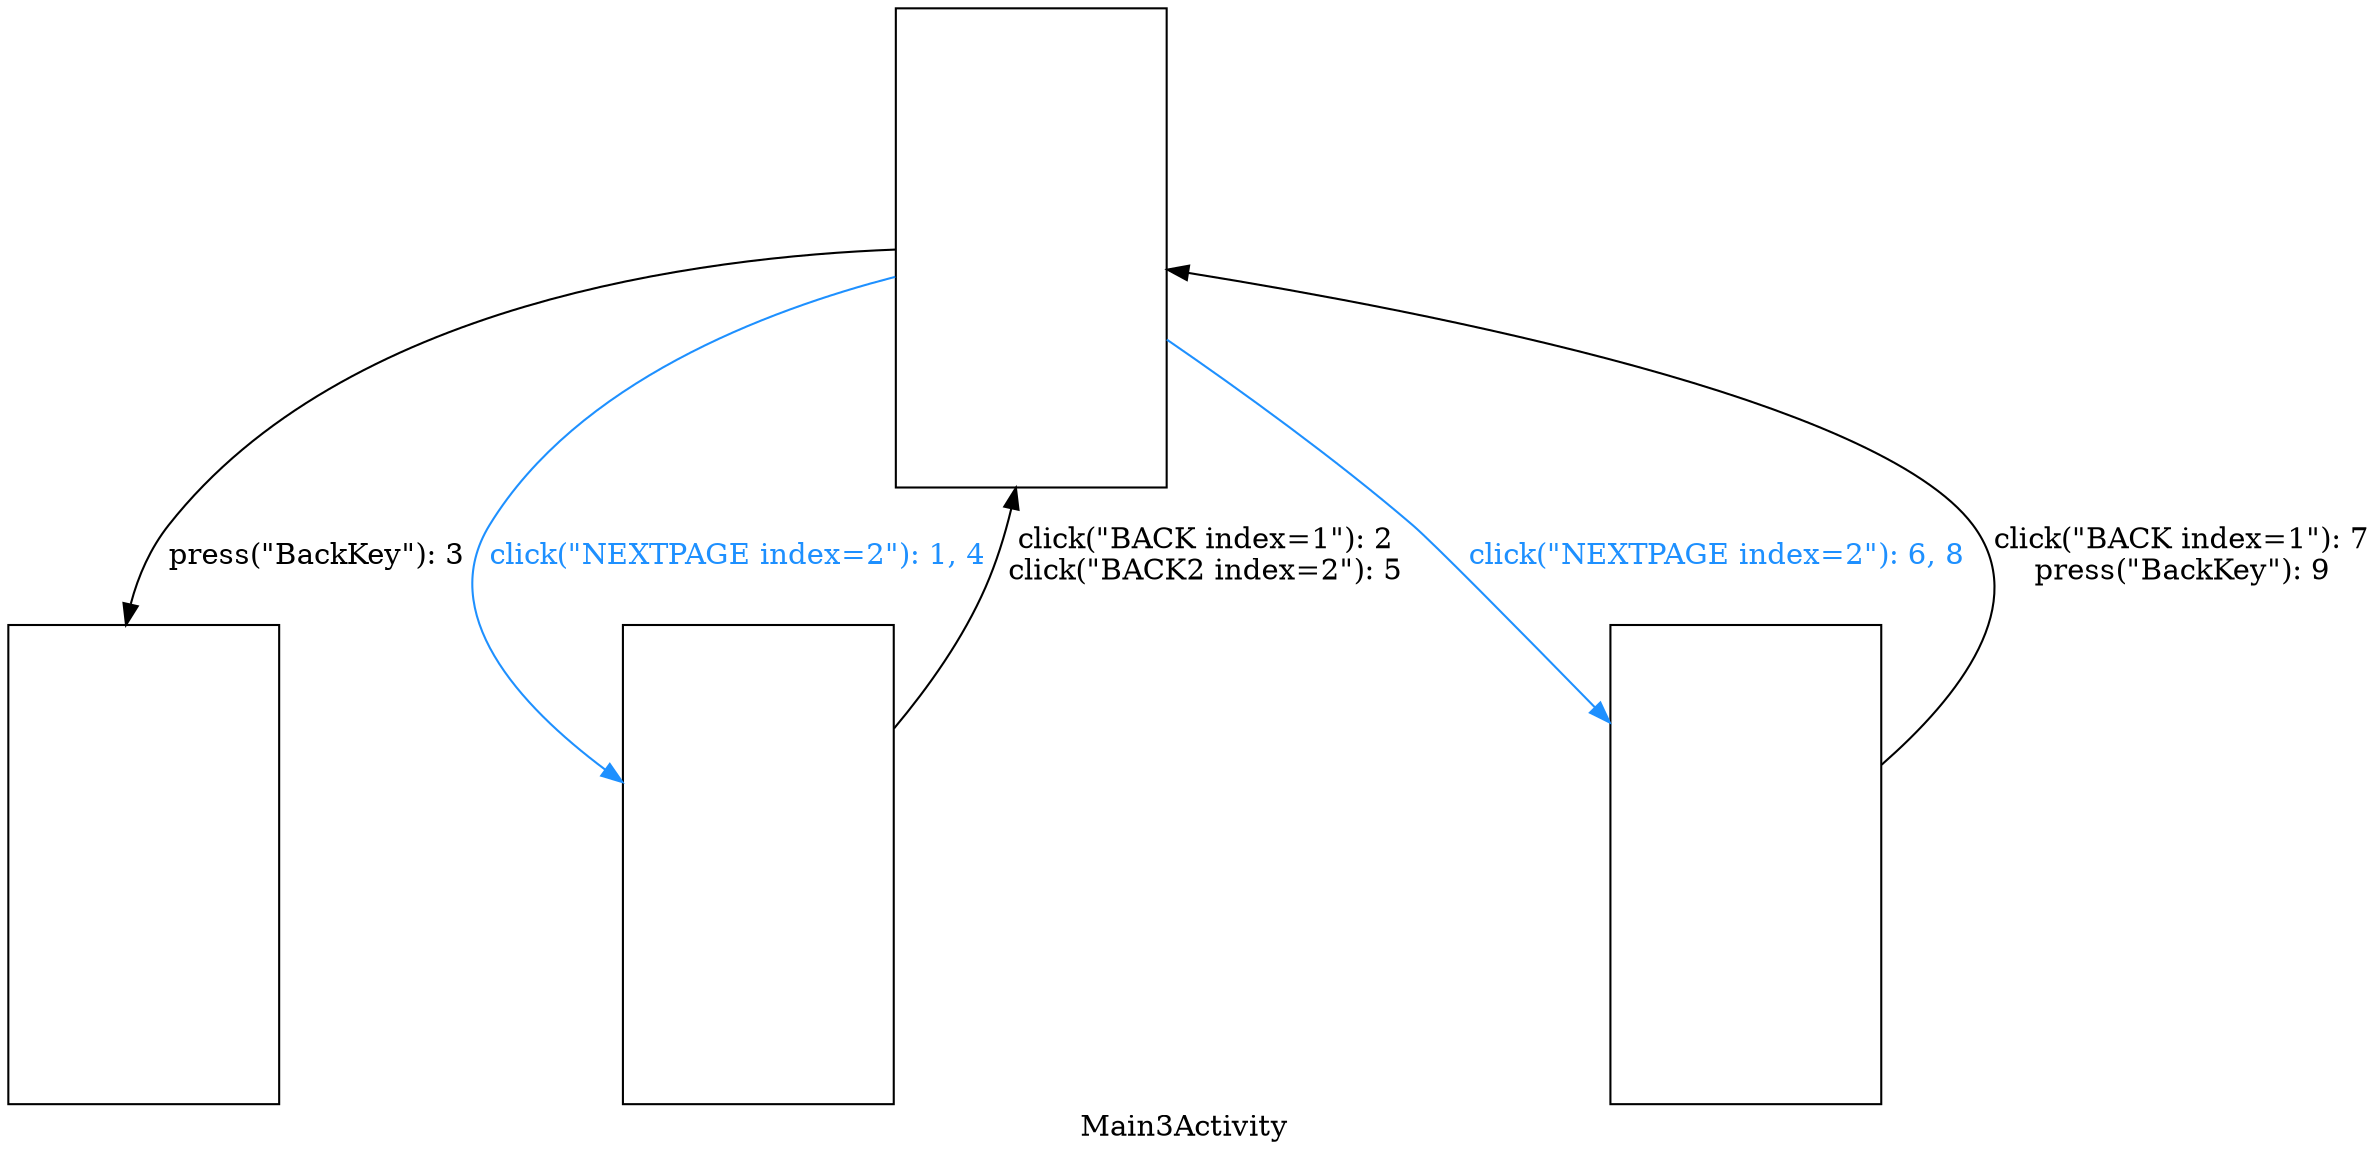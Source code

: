 digraph g {
graph [color=red];
imagepath = "gui_pages/20181206_173145_testnondeterministic_NFS";
label = "  HomeActivity   ";
state_0 [label="",shape=box,fixedsize=true,width=1.8,height=3.2,image="States/0.png",URL="States/0.png"];
label = "  MainActivity   ";
state_1 [label="",shape=box,fixedsize=true,width=1.8,height=3.2,image="States/1.png",URL="States/1.png"];
label = "  Main2Activity   ";
state_2 [label="",shape=box,fixedsize=true,width=1.8,height=3.2,image="States/2.png",URL="States/2.png"];
label = "  Main3Activity   ";
state_7 [label="",shape=box,fixedsize=true,width=1.8,height=3.2,image="States/7.png",URL="States/7.png"];
state_1 -> state_2[label = "click(\"NEXTPAGE index=2\"): 1, 4
",fontcolor = DodgerBlue,color = DodgerBlue];
state_1 -> state_7[label = "click(\"NEXTPAGE index=2\"): 6, 8
",fontcolor = DodgerBlue,color = DodgerBlue];
state_1 -> state_0[label = "press(\"BackKey\"): 3
",fontcolor = Black,color = Black];
state_2 -> state_1[label = "click(\"BACK index=1\"): 2
click(\"BACK2 index=2\"): 5
",fontcolor = Black,color = Black];
state_7 -> state_1[label = "click(\"BACK index=1\"): 7
press(\"BackKey\"): 9
",fontcolor = Black,color = Black];
}
